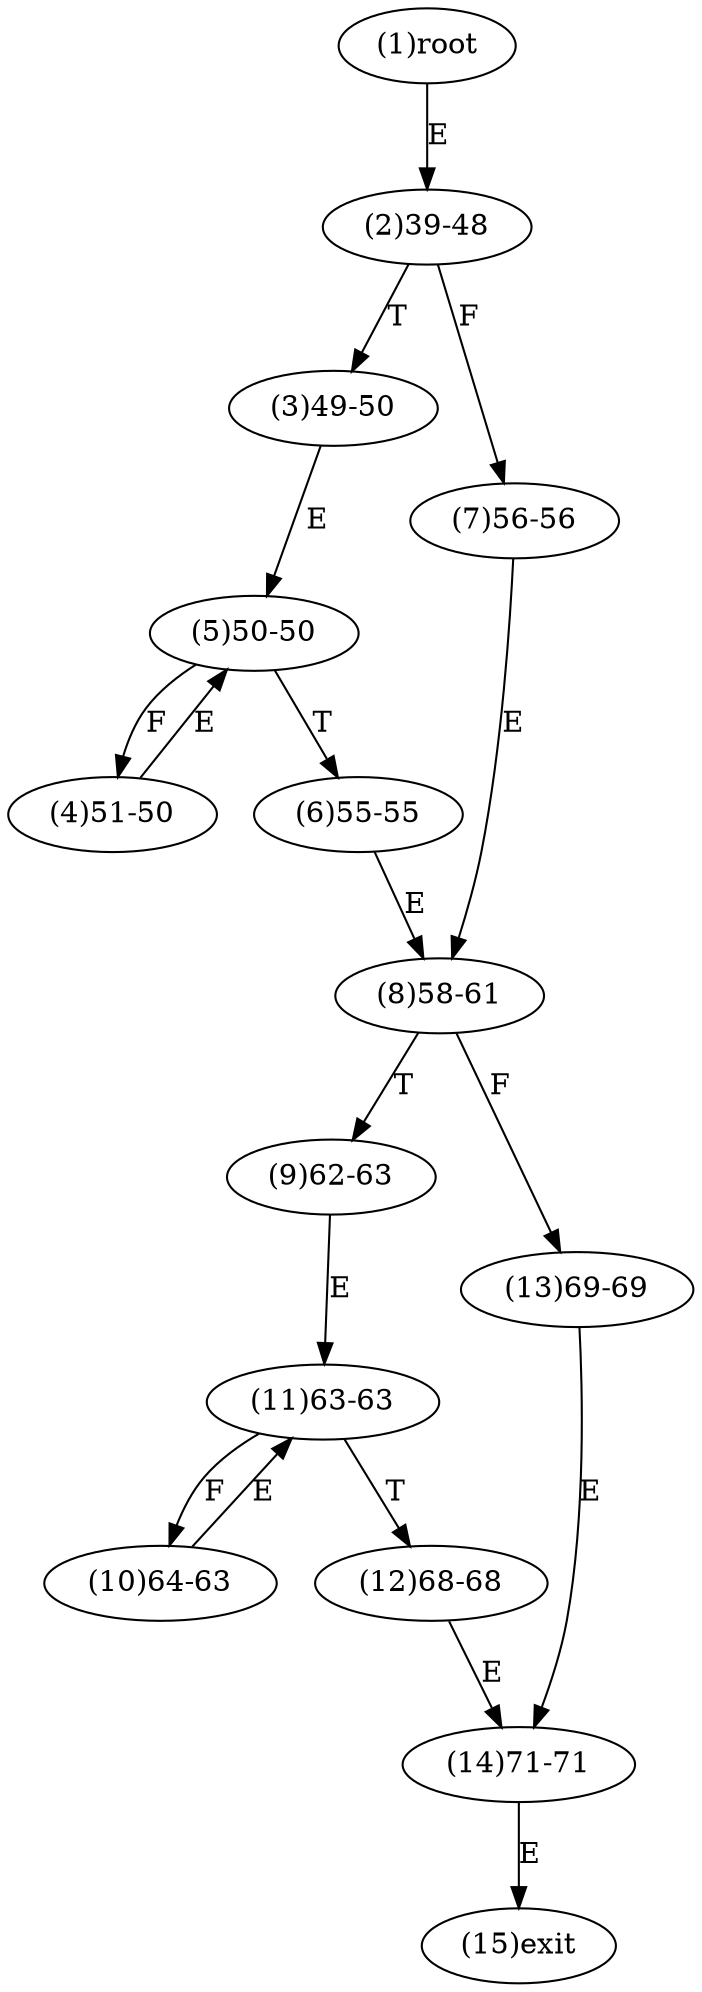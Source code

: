 digraph "" { 
1[ label="(1)root"];
2[ label="(2)39-48"];
3[ label="(3)49-50"];
4[ label="(4)51-50"];
5[ label="(5)50-50"];
6[ label="(6)55-55"];
7[ label="(7)56-56"];
8[ label="(8)58-61"];
9[ label="(9)62-63"];
10[ label="(10)64-63"];
11[ label="(11)63-63"];
12[ label="(12)68-68"];
13[ label="(13)69-69"];
14[ label="(14)71-71"];
15[ label="(15)exit"];
1->2[ label="E"];
2->7[ label="F"];
2->3[ label="T"];
3->5[ label="E"];
4->5[ label="E"];
5->4[ label="F"];
5->6[ label="T"];
6->8[ label="E"];
7->8[ label="E"];
8->13[ label="F"];
8->9[ label="T"];
9->11[ label="E"];
10->11[ label="E"];
11->10[ label="F"];
11->12[ label="T"];
12->14[ label="E"];
13->14[ label="E"];
14->15[ label="E"];
}
